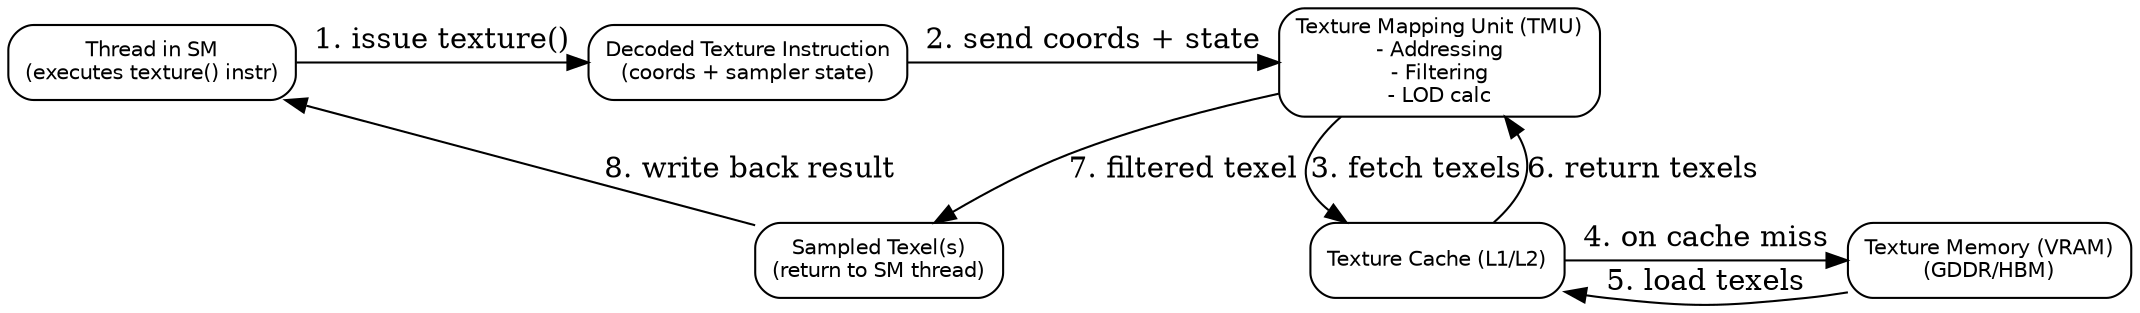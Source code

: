digraph TextureFetch {
  rankdir=TB;
  node [shape=box, fontname="Helvetica", fontsize=10, style=rounded];

  Thread [label="Thread in SM\n(executes texture() instr)"];
  Instr [label="Decoded Texture Instruction\n(coords + sampler state)"];
  TMU [label="Texture Mapping Unit (TMU)\n- Addressing\n- Filtering\n- LOD calc"];
  TCache [label="Texture Cache (L1/L2)"];
  VRAM [label="Texture Memory (VRAM)\n(GDDR/HBM)"];
  Result [label="Sampled Texel(s)\n(return to SM thread)"];

  Thread -> Instr [label="1. issue texture()"];
  Instr -> TMU [label="2. send coords + state"];
  TMU -> TCache [label="3. fetch texels"];
  TCache -> VRAM [label="4. on cache miss"];
  VRAM -> TCache [label="5. load texels"];
  TCache -> TMU [label="6. return texels"];
  TMU -> Result [label="7. filtered texel"];
  Result -> Thread [label="8. write back result"];

  { rank = same; Thread; Instr; TMU }
  { rank = same; TCache; VRAM }
  { rank = same; Result }
}
